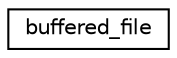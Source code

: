 digraph "Graphical Class Hierarchy"
{
  edge [fontname="Helvetica",fontsize="10",labelfontname="Helvetica",labelfontsize="10"];
  node [fontname="Helvetica",fontsize="10",shape=record];
  rankdir="LR";
  Node1 [label="buffered_file",height=0.2,width=0.4,color="black", fillcolor="white", style="filled",URL="$classbuffered__file.html"];
}
